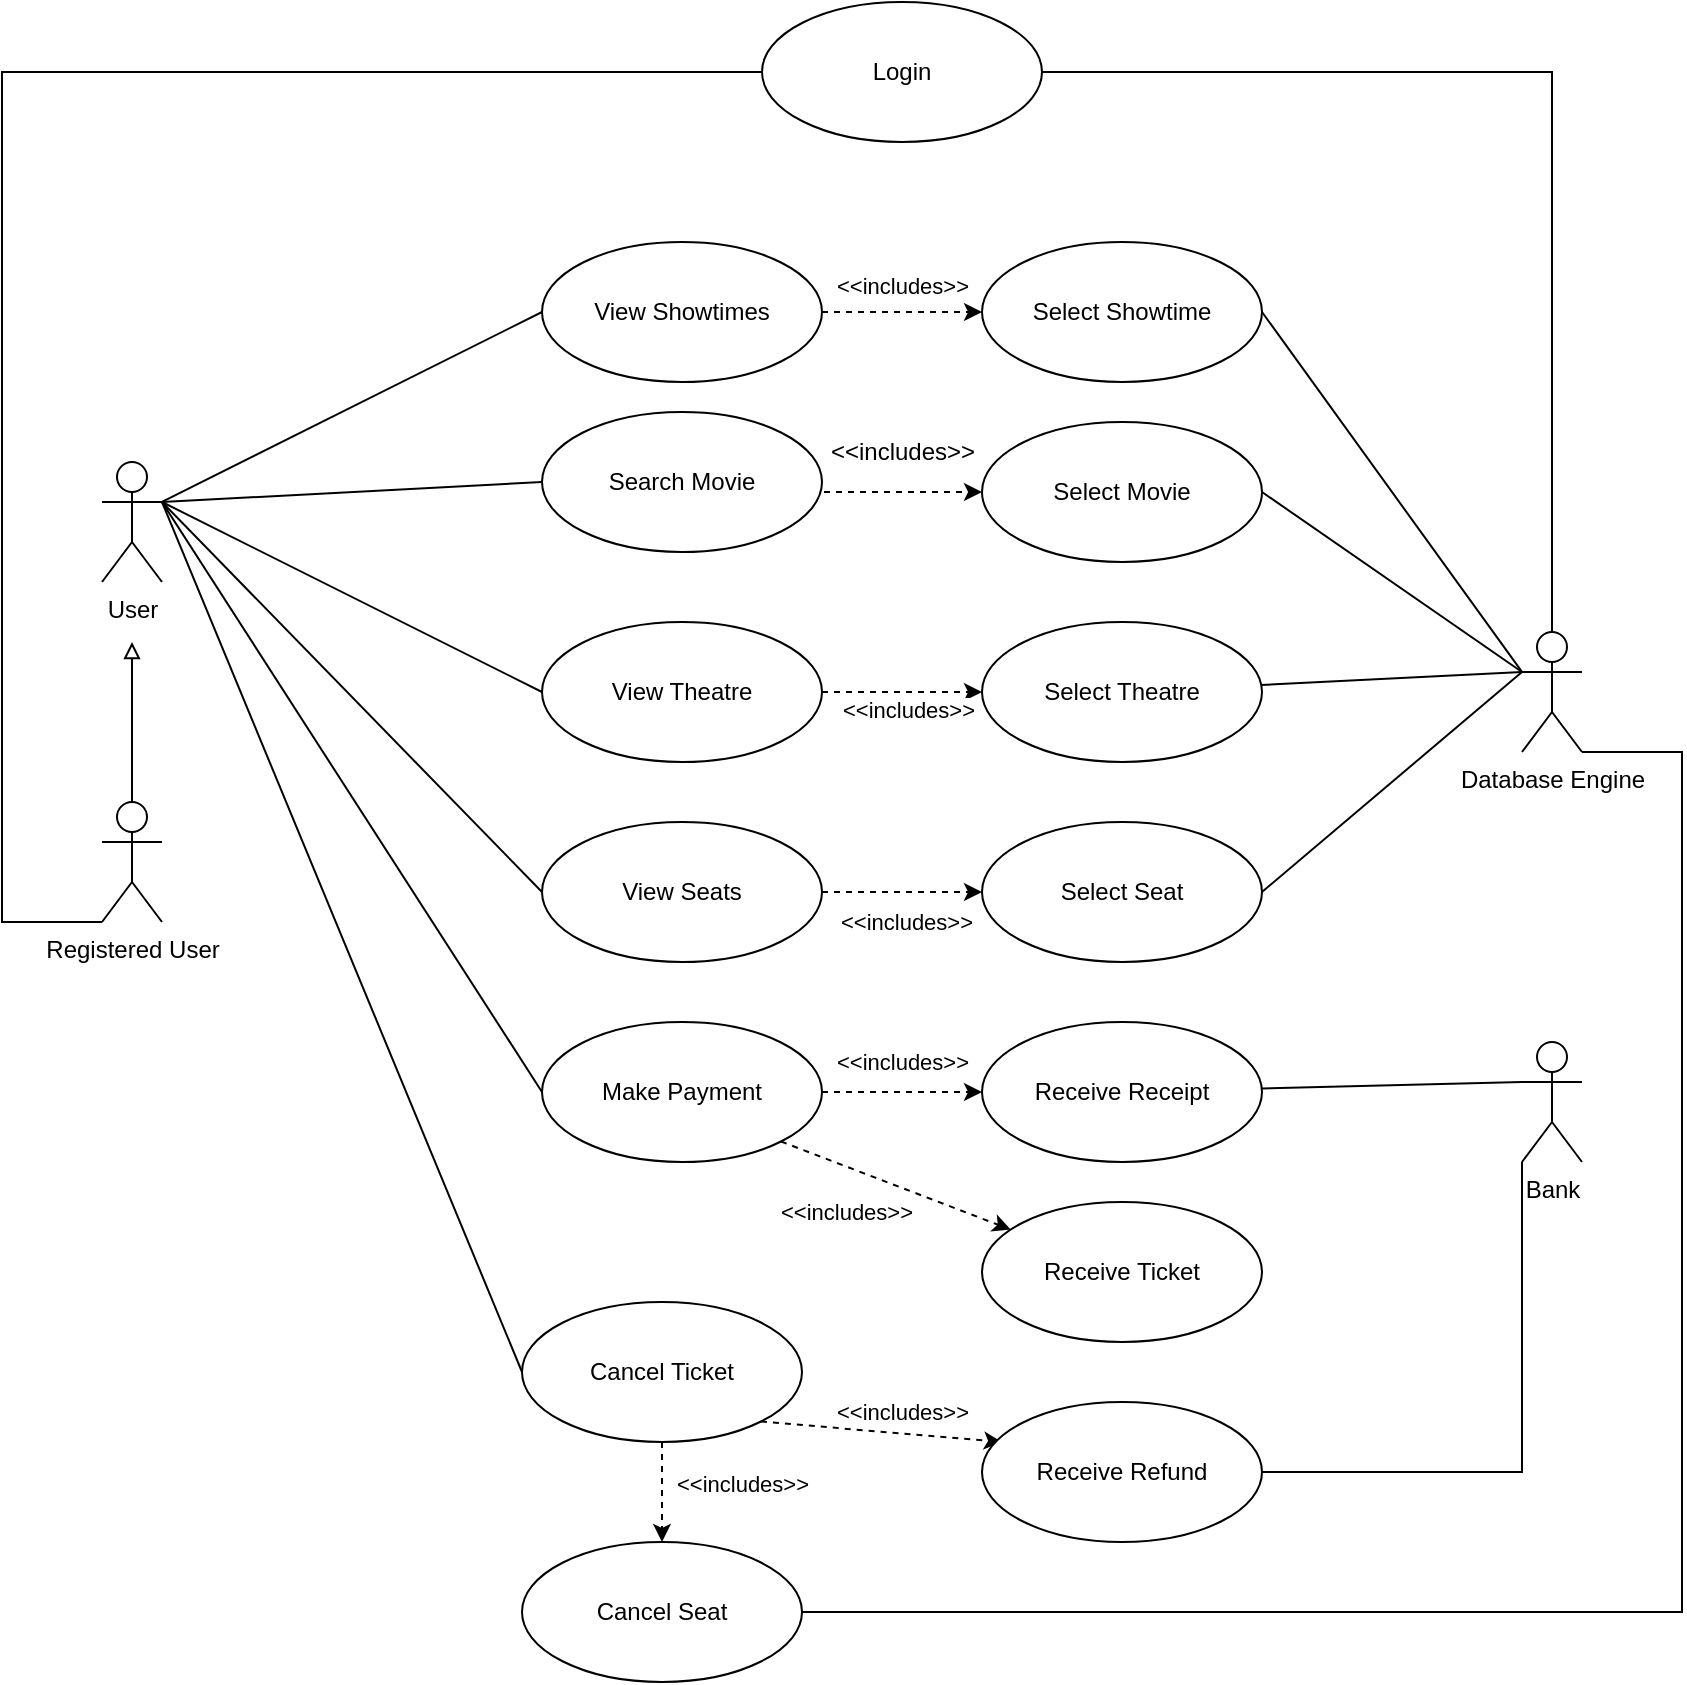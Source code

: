 <mxfile version="20.5.3" type="device"><diagram id="ZoQLG9A008aR0PhDn0Wn" name="Page-1"><mxGraphModel dx="1018" dy="1733" grid="1" gridSize="10" guides="1" tooltips="1" connect="1" arrows="1" fold="1" page="1" pageScale="1" pageWidth="850" pageHeight="1100" math="0" shadow="0"><root><mxCell id="0"/><mxCell id="1" parent="0"/><mxCell id="rjjEzBz6sBrEnIEGINIk-38" style="rounded=0;orthogonalLoop=1;jettySize=auto;html=1;exitX=1;exitY=0.333;exitDx=0;exitDy=0;exitPerimeter=0;entryX=0;entryY=0.5;entryDx=0;entryDy=0;endArrow=none;endFill=0;" parent="1" source="rjjEzBz6sBrEnIEGINIk-1" target="rjjEzBz6sBrEnIEGINIk-14" edge="1"><mxGeometry relative="1" as="geometry"/></mxCell><mxCell id="rjjEzBz6sBrEnIEGINIk-1" value="User" style="shape=umlActor;verticalLabelPosition=bottom;verticalAlign=top;html=1;outlineConnect=0;" parent="1" vertex="1"><mxGeometry x="220" y="210" width="30" height="60" as="geometry"/></mxCell><mxCell id="rjjEzBz6sBrEnIEGINIk-36" style="edgeStyle=orthogonalEdgeStyle;rounded=0;orthogonalLoop=1;jettySize=auto;html=1;exitX=0;exitY=1;exitDx=0;exitDy=0;exitPerimeter=0;endArrow=none;endFill=0;entryX=0;entryY=0.5;entryDx=0;entryDy=0;" parent="1" source="rjjEzBz6sBrEnIEGINIk-2" target="rjjEzBz6sBrEnIEGINIk-35" edge="1"><mxGeometry relative="1" as="geometry"><Array as="points"><mxPoint x="170" y="440"/><mxPoint x="170" y="15"/></Array></mxGeometry></mxCell><mxCell id="rjjEzBz6sBrEnIEGINIk-2" value="Registered User" style="shape=umlActor;verticalLabelPosition=bottom;verticalAlign=top;html=1;outlineConnect=0;" parent="1" vertex="1"><mxGeometry x="220" y="380" width="30" height="60" as="geometry"/></mxCell><mxCell id="rjjEzBz6sBrEnIEGINIk-4" value="Database Engine" style="shape=umlActor;verticalLabelPosition=bottom;verticalAlign=top;html=1;outlineConnect=0;" parent="1" vertex="1"><mxGeometry x="930" y="295" width="30" height="60" as="geometry"/></mxCell><mxCell id="rjjEzBz6sBrEnIEGINIk-5" value="Bank" style="shape=umlActor;verticalLabelPosition=bottom;verticalAlign=top;html=1;outlineConnect=0;" parent="1" vertex="1"><mxGeometry x="930" y="500" width="30" height="60" as="geometry"/></mxCell><mxCell id="rjjEzBz6sBrEnIEGINIk-8" value="" style="endArrow=block;html=1;rounded=0;exitX=0.5;exitY=0;exitDx=0;exitDy=0;exitPerimeter=0;endFill=0;" parent="1" source="rjjEzBz6sBrEnIEGINIk-2" edge="1"><mxGeometry width="50" height="50" relative="1" as="geometry"><mxPoint x="140" y="380" as="sourcePoint"/><mxPoint x="235" y="300" as="targetPoint"/></mxGeometry></mxCell><mxCell id="rjjEzBz6sBrEnIEGINIk-39" style="edgeStyle=orthogonalEdgeStyle;rounded=0;orthogonalLoop=1;jettySize=auto;html=1;exitX=1;exitY=0.5;exitDx=0;exitDy=0;entryX=0;entryY=0.5;entryDx=0;entryDy=0;endArrow=classic;endFill=1;dashed=1;" parent="1" source="rjjEzBz6sBrEnIEGINIk-11" target="rjjEzBz6sBrEnIEGINIk-24" edge="1"><mxGeometry relative="1" as="geometry"/></mxCell><mxCell id="rjjEzBz6sBrEnIEGINIk-40" value="&amp;lt;&amp;lt;includes&amp;gt;&amp;gt;" style="edgeLabel;html=1;align=center;verticalAlign=middle;resizable=0;points=[];" parent="rjjEzBz6sBrEnIEGINIk-39" vertex="1" connectable="0"><mxGeometry x="0.125" y="3" relative="1" as="geometry"><mxPoint x="-5" y="-12" as="offset"/></mxGeometry></mxCell><mxCell id="rjjEzBz6sBrEnIEGINIk-41" style="rounded=0;orthogonalLoop=1;jettySize=auto;html=1;exitX=1;exitY=1;exitDx=0;exitDy=0;dashed=1;endArrow=classic;endFill=1;" parent="1" source="rjjEzBz6sBrEnIEGINIk-11" target="rjjEzBz6sBrEnIEGINIk-19" edge="1"><mxGeometry relative="1" as="geometry"/></mxCell><mxCell id="rjjEzBz6sBrEnIEGINIk-42" value="&amp;lt;&amp;lt;includes&amp;gt;&amp;gt;" style="edgeLabel;html=1;align=center;verticalAlign=middle;resizable=0;points=[];" parent="rjjEzBz6sBrEnIEGINIk-41" vertex="1" connectable="0"><mxGeometry x="0.249" y="-1" relative="1" as="geometry"><mxPoint x="-39" y="7" as="offset"/></mxGeometry></mxCell><mxCell id="fPQeen320QWk-Ww7ju5m-14" style="edgeStyle=none;rounded=0;orthogonalLoop=1;jettySize=auto;html=1;endArrow=none;endFill=0;exitX=0;exitY=0.5;exitDx=0;exitDy=0;" parent="1" source="rjjEzBz6sBrEnIEGINIk-11" edge="1"><mxGeometry relative="1" as="geometry"><mxPoint x="250" y="230" as="targetPoint"/></mxGeometry></mxCell><mxCell id="rjjEzBz6sBrEnIEGINIk-11" value="Make Payment" style="ellipse;whiteSpace=wrap;html=1;" parent="1" vertex="1"><mxGeometry x="440" y="490" width="140" height="70" as="geometry"/></mxCell><mxCell id="fPQeen320QWk-Ww7ju5m-21" style="edgeStyle=none;rounded=0;orthogonalLoop=1;jettySize=auto;html=1;endArrow=none;endFill=0;entryX=0;entryY=0.333;entryDx=0;entryDy=0;entryPerimeter=0;exitX=1;exitY=0.5;exitDx=0;exitDy=0;" parent="1" source="rjjEzBz6sBrEnIEGINIk-12" target="rjjEzBz6sBrEnIEGINIk-4" edge="1"><mxGeometry relative="1" as="geometry"><mxPoint x="930" y="310" as="targetPoint"/></mxGeometry></mxCell><mxCell id="rjjEzBz6sBrEnIEGINIk-12" value="Select Seat" style="ellipse;whiteSpace=wrap;html=1;" parent="1" vertex="1"><mxGeometry x="660" y="390" width="140" height="70" as="geometry"/></mxCell><mxCell id="rjjEzBz6sBrEnIEGINIk-33" style="edgeStyle=orthogonalEdgeStyle;rounded=0;orthogonalLoop=1;jettySize=auto;html=1;exitX=1;exitY=0.5;exitDx=0;exitDy=0;entryX=0;entryY=0.5;entryDx=0;entryDy=0;dashed=1;endArrow=classic;endFill=1;" parent="1" source="rjjEzBz6sBrEnIEGINIk-13" target="rjjEzBz6sBrEnIEGINIk-12" edge="1"><mxGeometry relative="1" as="geometry"/></mxCell><mxCell id="rjjEzBz6sBrEnIEGINIk-34" value="&amp;lt;&amp;lt;includes&amp;gt;&amp;gt;" style="edgeLabel;html=1;align=center;verticalAlign=middle;resizable=0;points=[];" parent="rjjEzBz6sBrEnIEGINIk-33" vertex="1" connectable="0"><mxGeometry x="-0.067" y="1" relative="1" as="geometry"><mxPoint x="4" y="16" as="offset"/></mxGeometry></mxCell><mxCell id="fPQeen320QWk-Ww7ju5m-12" style="edgeStyle=none;rounded=0;orthogonalLoop=1;jettySize=auto;html=1;endArrow=none;endFill=0;exitX=0;exitY=0.5;exitDx=0;exitDy=0;" parent="1" source="rjjEzBz6sBrEnIEGINIk-13" edge="1"><mxGeometry relative="1" as="geometry"><mxPoint x="250" y="230" as="targetPoint"/></mxGeometry></mxCell><mxCell id="rjjEzBz6sBrEnIEGINIk-13" value="View Seats" style="ellipse;whiteSpace=wrap;html=1;" parent="1" vertex="1"><mxGeometry x="440" y="390" width="140" height="70" as="geometry"/></mxCell><mxCell id="rjjEzBz6sBrEnIEGINIk-31" style="edgeStyle=orthogonalEdgeStyle;rounded=0;orthogonalLoop=1;jettySize=auto;html=1;exitX=1;exitY=0.5;exitDx=0;exitDy=0;entryX=0;entryY=0.5;entryDx=0;entryDy=0;dashed=1;endArrow=classic;endFill=1;" parent="1" source="rjjEzBz6sBrEnIEGINIk-14" target="rjjEzBz6sBrEnIEGINIk-18" edge="1"><mxGeometry relative="1" as="geometry"/></mxCell><mxCell id="rjjEzBz6sBrEnIEGINIk-32" value="&amp;lt;&amp;lt;includes&amp;gt;&amp;gt;" style="edgeLabel;html=1;align=center;verticalAlign=middle;resizable=0;points=[];" parent="rjjEzBz6sBrEnIEGINIk-31" vertex="1" connectable="0"><mxGeometry x="0.267" y="4" relative="1" as="geometry"><mxPoint x="-11" y="-9" as="offset"/></mxGeometry></mxCell><mxCell id="rjjEzBz6sBrEnIEGINIk-14" value="View Showtimes" style="ellipse;whiteSpace=wrap;html=1;" parent="1" vertex="1"><mxGeometry x="440" y="100" width="140" height="70" as="geometry"/></mxCell><mxCell id="rjjEzBz6sBrEnIEGINIk-26" style="edgeStyle=orthogonalEdgeStyle;rounded=0;orthogonalLoop=1;jettySize=auto;html=1;exitX=1;exitY=0.5;exitDx=0;exitDy=0;endArrow=classic;endFill=1;dashed=1;" parent="1" source="rjjEzBz6sBrEnIEGINIk-15" target="rjjEzBz6sBrEnIEGINIk-17" edge="1"><mxGeometry relative="1" as="geometry"><Array as="points"><mxPoint x="550" y="225"/></Array></mxGeometry></mxCell><mxCell id="fPQeen320QWk-Ww7ju5m-8" style="rounded=0;orthogonalLoop=1;jettySize=auto;html=1;entryX=1;entryY=0.333;entryDx=0;entryDy=0;entryPerimeter=0;endArrow=none;endFill=0;exitX=0;exitY=0.5;exitDx=0;exitDy=0;" parent="1" source="rjjEzBz6sBrEnIEGINIk-15" target="rjjEzBz6sBrEnIEGINIk-1" edge="1"><mxGeometry relative="1" as="geometry"/></mxCell><mxCell id="rjjEzBz6sBrEnIEGINIk-15" value="Search Movie" style="ellipse;whiteSpace=wrap;html=1;" parent="1" vertex="1"><mxGeometry x="440" y="185" width="140" height="70" as="geometry"/></mxCell><mxCell id="fPQeen320QWk-Ww7ju5m-19" style="edgeStyle=none;rounded=0;orthogonalLoop=1;jettySize=auto;html=1;endArrow=none;endFill=0;entryX=0;entryY=0.333;entryDx=0;entryDy=0;entryPerimeter=0;" parent="1" source="rjjEzBz6sBrEnIEGINIk-16" target="rjjEzBz6sBrEnIEGINIk-4" edge="1"><mxGeometry relative="1" as="geometry"><mxPoint x="860.695" y="314.921" as="targetPoint"/></mxGeometry></mxCell><mxCell id="rjjEzBz6sBrEnIEGINIk-16" value="Select Theatre" style="ellipse;whiteSpace=wrap;html=1;" parent="1" vertex="1"><mxGeometry x="660" y="290" width="140" height="70" as="geometry"/></mxCell><mxCell id="fPQeen320QWk-Ww7ju5m-17" style="edgeStyle=none;rounded=0;orthogonalLoop=1;jettySize=auto;html=1;entryX=0;entryY=0.333;entryDx=0;entryDy=0;entryPerimeter=0;endArrow=none;endFill=0;exitX=1;exitY=0.5;exitDx=0;exitDy=0;" parent="1" source="rjjEzBz6sBrEnIEGINIk-17" target="rjjEzBz6sBrEnIEGINIk-4" edge="1"><mxGeometry relative="1" as="geometry"/></mxCell><mxCell id="rjjEzBz6sBrEnIEGINIk-17" value="Select Movie" style="ellipse;whiteSpace=wrap;html=1;" parent="1" vertex="1"><mxGeometry x="660" y="190" width="140" height="70" as="geometry"/></mxCell><mxCell id="fPQeen320QWk-Ww7ju5m-16" style="rounded=0;orthogonalLoop=1;jettySize=auto;html=1;entryX=0;entryY=0.333;entryDx=0;entryDy=0;entryPerimeter=0;endArrow=none;endFill=0;exitX=1;exitY=0.5;exitDx=0;exitDy=0;" parent="1" source="rjjEzBz6sBrEnIEGINIk-18" target="rjjEzBz6sBrEnIEGINIk-4" edge="1"><mxGeometry relative="1" as="geometry"/></mxCell><mxCell id="rjjEzBz6sBrEnIEGINIk-18" value="Select Showtime" style="ellipse;whiteSpace=wrap;html=1;" parent="1" vertex="1"><mxGeometry x="660" y="100" width="140" height="70" as="geometry"/></mxCell><mxCell id="rjjEzBz6sBrEnIEGINIk-19" value="Receive Ticket" style="ellipse;whiteSpace=wrap;html=1;" parent="1" vertex="1"><mxGeometry x="660" y="580" width="140" height="70" as="geometry"/></mxCell><mxCell id="fPQeen320QWk-Ww7ju5m-3" style="rounded=0;orthogonalLoop=1;jettySize=auto;html=1;endArrow=none;endFill=0;entryX=0;entryY=0.333;entryDx=0;entryDy=0;entryPerimeter=0;" parent="1" source="rjjEzBz6sBrEnIEGINIk-24" target="rjjEzBz6sBrEnIEGINIk-5" edge="1"><mxGeometry relative="1" as="geometry"/></mxCell><mxCell id="rjjEzBz6sBrEnIEGINIk-24" value="Receive Receipt" style="ellipse;whiteSpace=wrap;html=1;" parent="1" vertex="1"><mxGeometry x="660" y="490" width="140" height="70" as="geometry"/></mxCell><mxCell id="fPQeen320QWk-Ww7ju5m-24" style="rounded=0;orthogonalLoop=1;jettySize=auto;html=1;endArrow=none;endFill=0;exitX=0;exitY=0.5;exitDx=0;exitDy=0;" parent="1" source="rjjEzBz6sBrEnIEGINIk-25" edge="1"><mxGeometry relative="1" as="geometry"><mxPoint x="250" y="230" as="targetPoint"/></mxGeometry></mxCell><mxCell id="fPQeen320QWk-Ww7ju5m-26" style="edgeStyle=orthogonalEdgeStyle;rounded=0;orthogonalLoop=1;jettySize=auto;html=1;endArrow=none;endFill=0;exitX=1;exitY=0.5;exitDx=0;exitDy=0;" parent="1" source="jJS2aMnLWvH9HmKhxL4M-1" edge="1"><mxGeometry relative="1" as="geometry"><mxPoint x="930" y="560" as="targetPoint"/><Array as="points"><mxPoint x="930" y="715"/></Array></mxGeometry></mxCell><mxCell id="jJS2aMnLWvH9HmKhxL4M-2" style="rounded=0;orthogonalLoop=1;jettySize=auto;html=1;exitX=1;exitY=1;exitDx=0;exitDy=0;entryX=0.071;entryY=0.286;entryDx=0;entryDy=0;entryPerimeter=0;dashed=1;" edge="1" parent="1" source="rjjEzBz6sBrEnIEGINIk-25" target="jJS2aMnLWvH9HmKhxL4M-1"><mxGeometry relative="1" as="geometry"/></mxCell><mxCell id="jJS2aMnLWvH9HmKhxL4M-5" style="edgeStyle=none;rounded=0;orthogonalLoop=1;jettySize=auto;html=1;exitX=0.5;exitY=1;exitDx=0;exitDy=0;dashed=1;fontSize=11;" edge="1" parent="1" source="rjjEzBz6sBrEnIEGINIk-25" target="jJS2aMnLWvH9HmKhxL4M-4"><mxGeometry relative="1" as="geometry"/></mxCell><mxCell id="jJS2aMnLWvH9HmKhxL4M-6" value="&amp;lt;&amp;lt;includes&amp;gt;&amp;gt;" style="edgeLabel;html=1;align=center;verticalAlign=middle;resizable=0;points=[];fontSize=11;" vertex="1" connectable="0" parent="jJS2aMnLWvH9HmKhxL4M-5"><mxGeometry x="-0.18" relative="1" as="geometry"><mxPoint x="40" as="offset"/></mxGeometry></mxCell><mxCell id="rjjEzBz6sBrEnIEGINIk-25" value="Cancel Ticket" style="ellipse;whiteSpace=wrap;html=1;" parent="1" vertex="1"><mxGeometry x="430" y="630" width="140" height="70" as="geometry"/></mxCell><mxCell id="rjjEzBz6sBrEnIEGINIk-27" value="&amp;lt;&amp;lt;includes&amp;gt;&amp;gt;" style="text;html=1;align=center;verticalAlign=middle;resizable=0;points=[];autosize=1;strokeColor=none;fillColor=none;" parent="1" vertex="1"><mxGeometry x="570" y="190" width="100" height="30" as="geometry"/></mxCell><mxCell id="rjjEzBz6sBrEnIEGINIk-29" style="edgeStyle=orthogonalEdgeStyle;rounded=0;orthogonalLoop=1;jettySize=auto;html=1;exitX=1;exitY=0.5;exitDx=0;exitDy=0;entryX=0;entryY=0.5;entryDx=0;entryDy=0;endArrow=classic;endFill=1;dashed=1;" parent="1" source="rjjEzBz6sBrEnIEGINIk-28" target="rjjEzBz6sBrEnIEGINIk-16" edge="1"><mxGeometry relative="1" as="geometry"><Array as="points"><mxPoint x="580" y="325"/><mxPoint x="580" y="325"/></Array></mxGeometry></mxCell><mxCell id="rjjEzBz6sBrEnIEGINIk-30" value="&amp;lt;&amp;lt;includes&amp;gt;&amp;gt;" style="edgeLabel;html=1;align=center;verticalAlign=middle;resizable=0;points=[];" parent="rjjEzBz6sBrEnIEGINIk-29" vertex="1" connectable="0"><mxGeometry x="-0.04" y="4" relative="1" as="geometry"><mxPoint x="4" y="13" as="offset"/></mxGeometry></mxCell><mxCell id="fPQeen320QWk-Ww7ju5m-10" style="edgeStyle=none;rounded=0;orthogonalLoop=1;jettySize=auto;html=1;endArrow=none;endFill=0;exitX=0;exitY=0.5;exitDx=0;exitDy=0;" parent="1" source="rjjEzBz6sBrEnIEGINIk-28" edge="1"><mxGeometry relative="1" as="geometry"><mxPoint x="250" y="230" as="targetPoint"/></mxGeometry></mxCell><mxCell id="rjjEzBz6sBrEnIEGINIk-28" value="View Theatre" style="ellipse;whiteSpace=wrap;html=1;" parent="1" vertex="1"><mxGeometry x="440" y="290" width="140" height="70" as="geometry"/></mxCell><mxCell id="fPQeen320QWk-Ww7ju5m-15" style="edgeStyle=orthogonalEdgeStyle;rounded=0;orthogonalLoop=1;jettySize=auto;html=1;entryX=0.5;entryY=0;entryDx=0;entryDy=0;entryPerimeter=0;endArrow=none;endFill=0;" parent="1" source="rjjEzBz6sBrEnIEGINIk-35" target="rjjEzBz6sBrEnIEGINIk-4" edge="1"><mxGeometry relative="1" as="geometry"/></mxCell><mxCell id="rjjEzBz6sBrEnIEGINIk-35" value="Login" style="ellipse;whiteSpace=wrap;html=1;" parent="1" vertex="1"><mxGeometry x="550" y="-20" width="140" height="70" as="geometry"/></mxCell><mxCell id="jJS2aMnLWvH9HmKhxL4M-1" value="Receive Refund" style="ellipse;whiteSpace=wrap;html=1;" vertex="1" parent="1"><mxGeometry x="660" y="680" width="140" height="70" as="geometry"/></mxCell><mxCell id="jJS2aMnLWvH9HmKhxL4M-3" value="&lt;font style=&quot;font-size: 11px;&quot;&gt;&amp;lt;&amp;lt;includes&amp;gt;&amp;gt;&lt;/font&gt;" style="text;html=1;align=center;verticalAlign=middle;resizable=0;points=[];autosize=1;strokeColor=none;fillColor=none;" vertex="1" parent="1"><mxGeometry x="575" y="670" width="90" height="30" as="geometry"/></mxCell><mxCell id="jJS2aMnLWvH9HmKhxL4M-7" style="edgeStyle=orthogonalEdgeStyle;rounded=0;orthogonalLoop=1;jettySize=auto;html=1;exitX=1;exitY=0.5;exitDx=0;exitDy=0;entryX=1;entryY=1;entryDx=0;entryDy=0;entryPerimeter=0;fontSize=11;endArrow=none;endFill=0;" edge="1" parent="1" source="jJS2aMnLWvH9HmKhxL4M-4" target="rjjEzBz6sBrEnIEGINIk-4"><mxGeometry relative="1" as="geometry"><Array as="points"><mxPoint x="1010" y="785"/><mxPoint x="1010" y="355"/></Array></mxGeometry></mxCell><mxCell id="jJS2aMnLWvH9HmKhxL4M-4" value="Cancel Seat" style="ellipse;whiteSpace=wrap;html=1;" vertex="1" parent="1"><mxGeometry x="430" y="750" width="140" height="70" as="geometry"/></mxCell></root></mxGraphModel></diagram></mxfile>